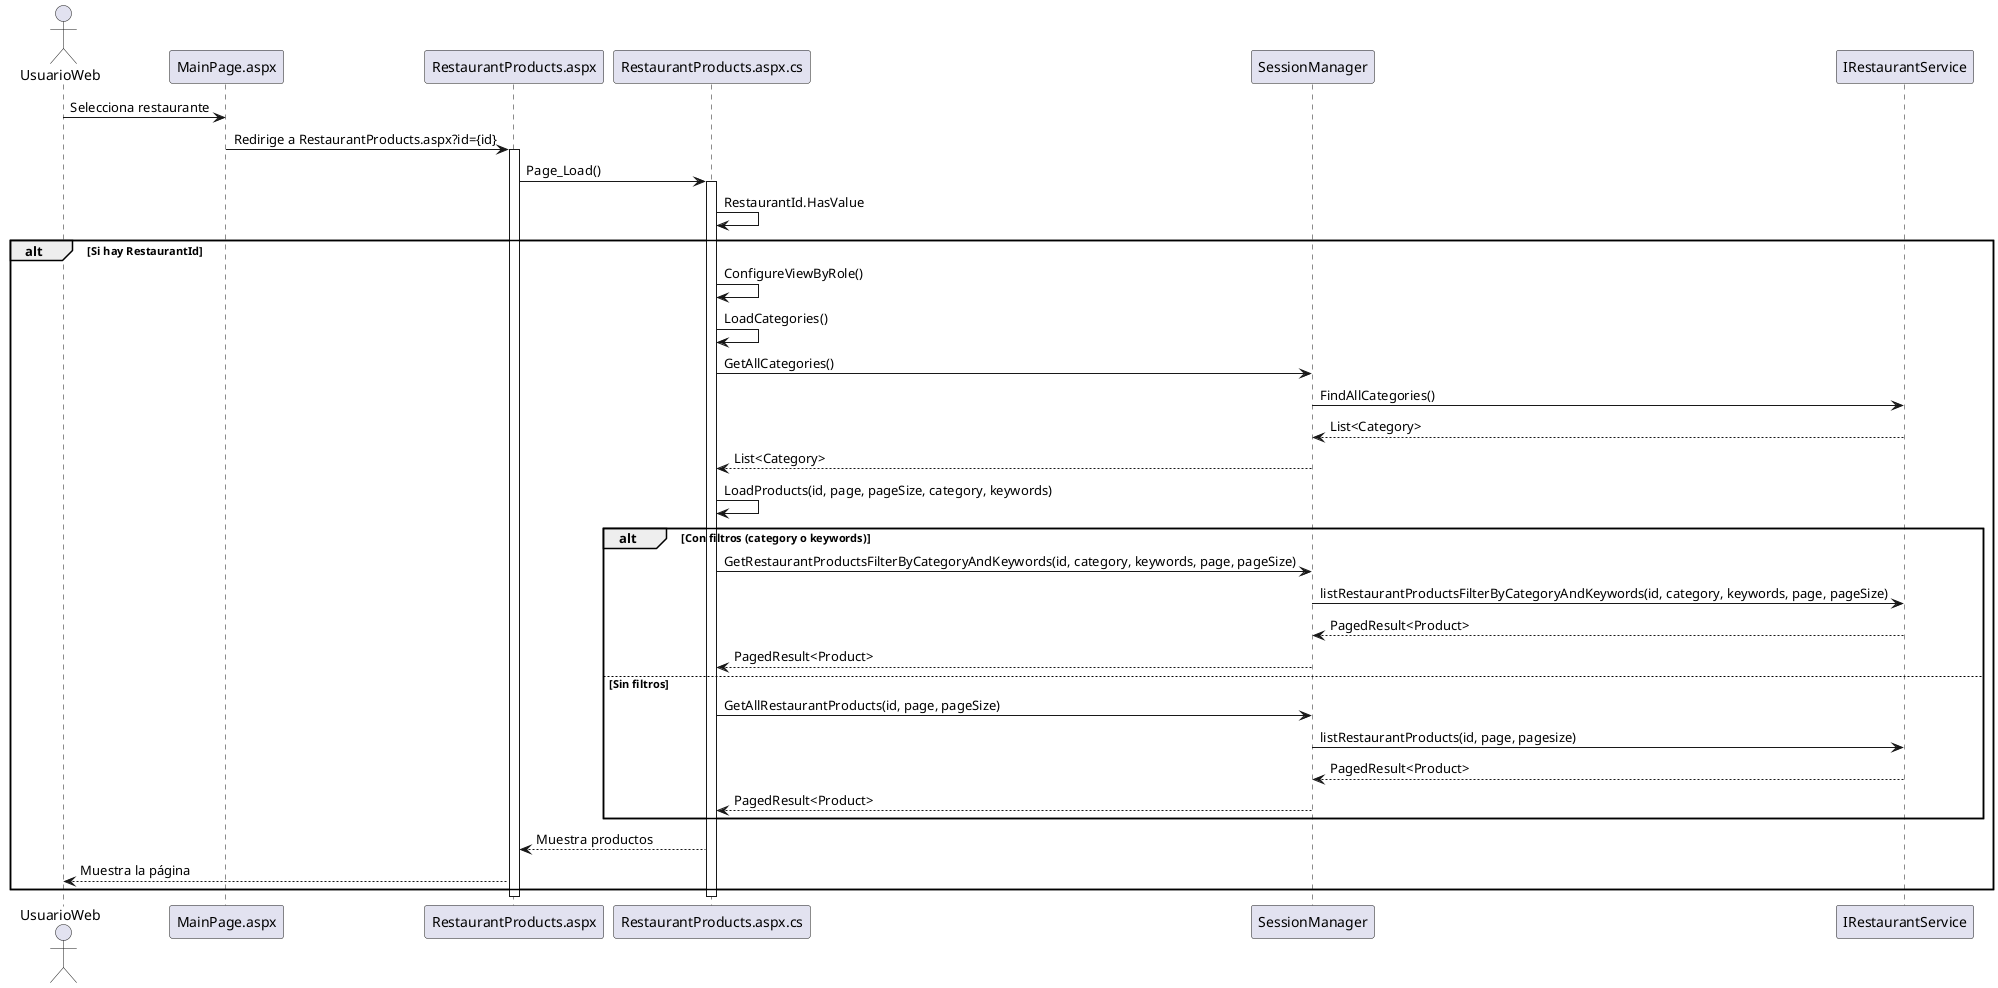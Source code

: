 @startuml
actor UsuarioWeb
participant "MainPage.aspx" as MainPage
participant "RestaurantProducts.aspx" as RestaurantProducts
participant "RestaurantProducts.aspx.cs" as CodeBehind
participant "SessionManager" as SessionMgr
participant "IRestaurantService" as RestaurantService

UsuarioWeb -> MainPage : Selecciona restaurante
MainPage -> RestaurantProducts : Redirige a RestaurantProducts.aspx?id={id}

activate RestaurantProducts
RestaurantProducts -> CodeBehind : Page_Load()
activate CodeBehind

CodeBehind -> CodeBehind : RestaurantId.HasValue
alt Si hay RestaurantId
    CodeBehind -> CodeBehind : ConfigureViewByRole()
    CodeBehind -> CodeBehind : LoadCategories()

    CodeBehind -> SessionMgr : GetAllCategories()
    SessionMgr -> RestaurantService : FindAllCategories()
    RestaurantService --> SessionMgr : List<Category>
    SessionMgr --> CodeBehind : List<Category>

    CodeBehind -> CodeBehind : LoadProducts(id, page, pageSize, category, keywords)

    alt Con filtros (category o keywords)
        CodeBehind -> SessionMgr : GetRestaurantProductsFilterByCategoryAndKeywords(id, category, keywords, page, pageSize)
        SessionMgr -> RestaurantService : listRestaurantProductsFilterByCategoryAndKeywords(id, category, keywords, page, pageSize)
        RestaurantService --> SessionMgr : PagedResult<Product>
        SessionMgr --> CodeBehind : PagedResult<Product>
    else Sin filtros
        CodeBehind -> SessionMgr : GetAllRestaurantProducts(id, page, pageSize)
        SessionMgr -> RestaurantService : listRestaurantProducts(id, page, pagesize)
        RestaurantService --> SessionMgr : PagedResult<Product>
        SessionMgr --> CodeBehind : PagedResult<Product>
    end

    CodeBehind --> RestaurantProducts : Muestra productos
    RestaurantProducts --> UsuarioWeb : Muestra la página
end

deactivate CodeBehind
deactivate RestaurantProducts
@enduml